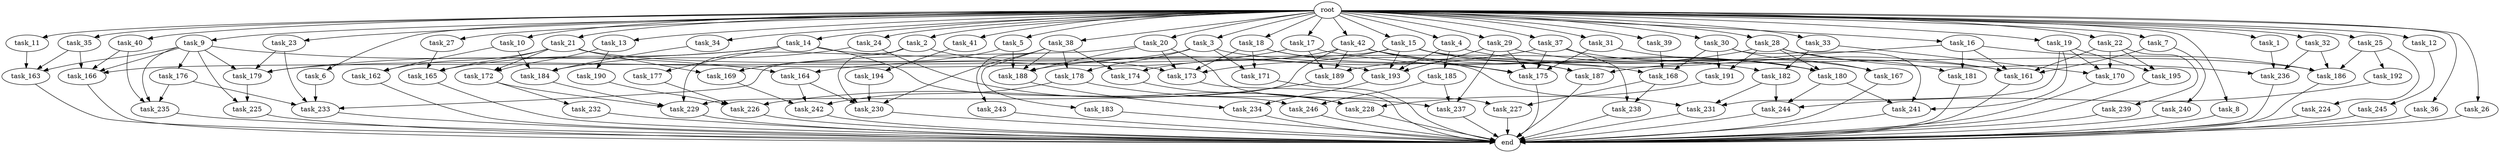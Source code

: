 digraph G {
  root [size="0.000000"];
  task_11 [size="1024.000000"];
  task_234 [size="1717986918400.000000"];
  task_239 [size="77309411328.000000"];
  task_233 [size="1219770712064.000000"];
  task_185 [size="309237645312.000000"];
  task_2 [size="1024.000000"];
  task_42 [size="1024.000000"];
  task_182 [size="1099511627776.000000"];
  task_21 [size="1024.000000"];
  task_164 [size="343597383680.000000"];
  task_23 [size="1024.000000"];
  task_35 [size="1024.000000"];
  task_162 [size="1073741824000.000000"];
  task_33 [size="1024.000000"];
  task_176 [size="309237645312.000000"];
  task_232 [size="77309411328.000000"];
  task_231 [size="1546188226560.000000"];
  task_14 [size="1024.000000"];
  task_178 [size="687194767360.000000"];
  task_3 [size="1024.000000"];
  task_236 [size="1073741824000.000000"];
  task_226 [size="2267742732288.000000"];
  task_225 [size="730144440320.000000"];
  task_187 [size="1692217114624.000000"];
  task_228 [size="463856467968.000000"];
  task_28 [size="1024.000000"];
  end [size="0.000000"];
  task_173 [size="1348619730944.000000"];
  task_230 [size="429496729600.000000"];
  task_22 [size="1024.000000"];
  task_165 [size="798863917056.000000"];
  task_242 [size="910533066752.000000"];
  task_5 [size="1024.000000"];
  task_30 [size="1024.000000"];
  task_179 [size="1958505086976.000000"];
  task_193 [size="1460288880640.000000"];
  task_224 [size="309237645312.000000"];
  task_183 [size="137438953472.000000"];
  task_9 [size="1024.000000"];
  task_244 [size="1391569403904.000000"];
  task_168 [size="1202590842880.000000"];
  task_27 [size="1024.000000"];
  task_238 [size="1168231104512.000000"];
  task_195 [size="936302870528.000000"];
  task_20 [size="1024.000000"];
  task_166 [size="1752346656768.000000"];
  task_37 [size="1024.000000"];
  task_245 [size="137438953472.000000"];
  task_194 [size="34359738368.000000"];
  task_169 [size="635655159808.000000"];
  task_246 [size="1099511627776.000000"];
  task_227 [size="523986010112.000000"];
  task_40 [size="1024.000000"];
  task_186 [size="2723009265664.000000"];
  task_163 [size="377957122048.000000"];
  task_172 [size="1073741824000.000000"];
  task_175 [size="1348619730944.000000"];
  task_188 [size="1632087572480.000000"];
  task_8 [size="1024.000000"];
  task_191 [size="171798691840.000000"];
  task_15 [size="1024.000000"];
  task_24 [size="1024.000000"];
  task_41 [size="1024.000000"];
  task_167 [size="893353197568.000000"];
  task_31 [size="1024.000000"];
  task_12 [size="1024.000000"];
  task_32 [size="1024.000000"];
  task_189 [size="309237645312.000000"];
  task_171 [size="687194767360.000000"];
  task_243 [size="137438953472.000000"];
  task_10 [size="1024.000000"];
  task_29 [size="1024.000000"];
  task_241 [size="1314259992576.000000"];
  task_1 [size="1024.000000"];
  task_34 [size="1024.000000"];
  task_192 [size="309237645312.000000"];
  task_4 [size="1024.000000"];
  task_13 [size="1024.000000"];
  task_36 [size="1024.000000"];
  task_170 [size="1486058684416.000000"];
  task_235 [size="1279900254208.000000"];
  task_16 [size="1024.000000"];
  task_181 [size="833223655424.000000"];
  task_39 [size="1024.000000"];
  task_177 [size="549755813888.000000"];
  task_18 [size="1024.000000"];
  task_26 [size="1024.000000"];
  task_180 [size="523986010112.000000"];
  task_25 [size="1024.000000"];
  task_19 [size="1024.000000"];
  task_229 [size="386547056640.000000"];
  task_161 [size="2327872274432.000000"];
  task_38 [size="1024.000000"];
  task_184 [size="1769526525952.000000"];
  task_17 [size="1024.000000"];
  task_190 [size="858993459200.000000"];
  task_237 [size="764504178688.000000"];
  task_240 [size="695784701952.000000"];
  task_6 [size="1024.000000"];
  task_7 [size="1024.000000"];
  task_174 [size="274877906944.000000"];

  root -> task_11 [size="1.000000"];
  root -> task_28 [size="1.000000"];
  root -> task_10 [size="1.000000"];
  root -> task_20 [size="1.000000"];
  root -> task_2 [size="1.000000"];
  root -> task_4 [size="1.000000"];
  root -> task_13 [size="1.000000"];
  root -> task_39 [size="1.000000"];
  root -> task_21 [size="1.000000"];
  root -> task_40 [size="1.000000"];
  root -> task_16 [size="1.000000"];
  root -> task_22 [size="1.000000"];
  root -> task_15 [size="1.000000"];
  root -> task_36 [size="1.000000"];
  root -> task_33 [size="1.000000"];
  root -> task_1 [size="1.000000"];
  root -> task_5 [size="1.000000"];
  root -> task_14 [size="1.000000"];
  root -> task_18 [size="1.000000"];
  root -> task_26 [size="1.000000"];
  root -> task_6 [size="1.000000"];
  root -> task_25 [size="1.000000"];
  root -> task_24 [size="1.000000"];
  root -> task_9 [size="1.000000"];
  root -> task_23 [size="1.000000"];
  root -> task_3 [size="1.000000"];
  root -> task_19 [size="1.000000"];
  root -> task_27 [size="1.000000"];
  root -> task_35 [size="1.000000"];
  root -> task_41 [size="1.000000"];
  root -> task_38 [size="1.000000"];
  root -> task_17 [size="1.000000"];
  root -> task_31 [size="1.000000"];
  root -> task_12 [size="1.000000"];
  root -> task_32 [size="1.000000"];
  root -> task_34 [size="1.000000"];
  root -> task_37 [size="1.000000"];
  root -> task_30 [size="1.000000"];
  root -> task_8 [size="1.000000"];
  root -> task_7 [size="1.000000"];
  root -> task_42 [size="1.000000"];
  root -> task_29 [size="1.000000"];
  task_11 -> task_163 [size="33554432.000000"];
  task_234 -> end [size="1.000000"];
  task_239 -> end [size="1.000000"];
  task_233 -> end [size="1.000000"];
  task_185 -> task_237 [size="536870912.000000"];
  task_185 -> task_246 [size="536870912.000000"];
  task_2 -> task_229 [size="134217728.000000"];
  task_2 -> task_173 [size="134217728.000000"];
  task_2 -> task_230 [size="134217728.000000"];
  task_42 -> task_180 [size="134217728.000000"];
  task_42 -> task_174 [size="134217728.000000"];
  task_42 -> task_189 [size="134217728.000000"];
  task_42 -> task_229 [size="134217728.000000"];
  task_42 -> task_175 [size="134217728.000000"];
  task_42 -> task_187 [size="134217728.000000"];
  task_182 -> task_244 [size="536870912.000000"];
  task_182 -> task_231 [size="536870912.000000"];
  task_21 -> task_172 [size="209715200.000000"];
  task_21 -> task_193 [size="209715200.000000"];
  task_21 -> task_169 [size="209715200.000000"];
  task_21 -> task_162 [size="209715200.000000"];
  task_21 -> task_165 [size="209715200.000000"];
  task_164 -> task_242 [size="75497472.000000"];
  task_164 -> task_230 [size="75497472.000000"];
  task_23 -> task_179 [size="536870912.000000"];
  task_23 -> task_233 [size="536870912.000000"];
  task_35 -> task_163 [size="33554432.000000"];
  task_35 -> task_166 [size="33554432.000000"];
  task_162 -> end [size="1.000000"];
  task_33 -> task_170 [size="536870912.000000"];
  task_33 -> task_182 [size="536870912.000000"];
  task_176 -> task_235 [size="411041792.000000"];
  task_176 -> task_233 [size="411041792.000000"];
  task_232 -> end [size="1.000000"];
  task_231 -> end [size="1.000000"];
  task_14 -> task_179 [size="536870912.000000"];
  task_14 -> task_165 [size="536870912.000000"];
  task_14 -> task_177 [size="536870912.000000"];
  task_14 -> task_246 [size="536870912.000000"];
  task_14 -> task_182 [size="536870912.000000"];
  task_178 -> task_242 [size="134217728.000000"];
  task_178 -> task_237 [size="134217728.000000"];
  task_3 -> task_179 [size="536870912.000000"];
  task_3 -> task_161 [size="536870912.000000"];
  task_3 -> task_171 [size="536870912.000000"];
  task_3 -> task_178 [size="536870912.000000"];
  task_236 -> end [size="1.000000"];
  task_226 -> end [size="1.000000"];
  task_225 -> end [size="1.000000"];
  task_187 -> end [size="1.000000"];
  task_228 -> end [size="1.000000"];
  task_28 -> task_191 [size="134217728.000000"];
  task_28 -> task_180 [size="134217728.000000"];
  task_28 -> task_181 [size="134217728.000000"];
  task_28 -> task_236 [size="134217728.000000"];
  task_28 -> task_189 [size="134217728.000000"];
  task_173 -> end [size="1.000000"];
  task_230 -> end [size="1.000000"];
  task_22 -> task_161 [size="75497472.000000"];
  task_22 -> task_239 [size="75497472.000000"];
  task_22 -> task_195 [size="75497472.000000"];
  task_22 -> task_170 [size="75497472.000000"];
  task_165 -> end [size="1.000000"];
  task_242 -> end [size="1.000000"];
  task_5 -> task_169 [size="411041792.000000"];
  task_5 -> task_188 [size="411041792.000000"];
  task_30 -> task_191 [size="33554432.000000"];
  task_30 -> task_241 [size="33554432.000000"];
  task_30 -> task_168 [size="33554432.000000"];
  task_30 -> task_167 [size="33554432.000000"];
  task_179 -> task_225 [size="411041792.000000"];
  task_193 -> task_234 [size="838860800.000000"];
  task_224 -> end [size="1.000000"];
  task_183 -> end [size="1.000000"];
  task_9 -> task_164 [size="301989888.000000"];
  task_9 -> task_179 [size="301989888.000000"];
  task_9 -> task_166 [size="301989888.000000"];
  task_9 -> task_225 [size="301989888.000000"];
  task_9 -> task_176 [size="301989888.000000"];
  task_9 -> task_163 [size="301989888.000000"];
  task_9 -> task_235 [size="301989888.000000"];
  task_244 -> end [size="1.000000"];
  task_168 -> task_227 [size="301989888.000000"];
  task_168 -> task_238 [size="301989888.000000"];
  task_27 -> task_165 [size="33554432.000000"];
  task_238 -> end [size="1.000000"];
  task_195 -> end [size="1.000000"];
  task_20 -> task_227 [size="209715200.000000"];
  task_20 -> task_173 [size="209715200.000000"];
  task_20 -> task_188 [size="209715200.000000"];
  task_20 -> task_233 [size="209715200.000000"];
  task_166 -> end [size="1.000000"];
  task_37 -> task_175 [size="838860800.000000"];
  task_37 -> task_238 [size="838860800.000000"];
  task_37 -> task_188 [size="838860800.000000"];
  task_37 -> task_167 [size="838860800.000000"];
  task_245 -> end [size="1.000000"];
  task_194 -> task_230 [size="75497472.000000"];
  task_169 -> task_242 [size="679477248.000000"];
  task_246 -> end [size="1.000000"];
  task_227 -> end [size="1.000000"];
  task_40 -> task_235 [size="536870912.000000"];
  task_40 -> task_166 [size="536870912.000000"];
  task_186 -> end [size="1.000000"];
  task_163 -> end [size="1.000000"];
  task_172 -> task_229 [size="75497472.000000"];
  task_172 -> task_232 [size="75497472.000000"];
  task_175 -> end [size="1.000000"];
  task_188 -> task_234 [size="838860800.000000"];
  task_8 -> end [size="1.000000"];
  task_191 -> task_228 [size="209715200.000000"];
  task_15 -> task_186 [size="838860800.000000"];
  task_15 -> task_173 [size="838860800.000000"];
  task_15 -> task_166 [size="838860800.000000"];
  task_15 -> task_168 [size="838860800.000000"];
  task_15 -> task_187 [size="838860800.000000"];
  task_15 -> task_193 [size="838860800.000000"];
  task_24 -> task_228 [size="209715200.000000"];
  task_24 -> task_184 [size="209715200.000000"];
  task_41 -> task_194 [size="33554432.000000"];
  task_167 -> end [size="1.000000"];
  task_31 -> task_175 [size="134217728.000000"];
  task_31 -> task_180 [size="134217728.000000"];
  task_12 -> task_245 [size="134217728.000000"];
  task_32 -> task_186 [size="838860800.000000"];
  task_32 -> task_236 [size="838860800.000000"];
  task_189 -> task_226 [size="536870912.000000"];
  task_171 -> end [size="1.000000"];
  task_243 -> end [size="1.000000"];
  task_10 -> task_162 [size="838860800.000000"];
  task_10 -> task_184 [size="838860800.000000"];
  task_29 -> task_193 [size="75497472.000000"];
  task_29 -> task_175 [size="75497472.000000"];
  task_29 -> task_180 [size="75497472.000000"];
  task_29 -> task_237 [size="75497472.000000"];
  task_241 -> end [size="1.000000"];
  task_1 -> task_236 [size="75497472.000000"];
  task_34 -> task_184 [size="679477248.000000"];
  task_192 -> task_244 [size="411041792.000000"];
  task_4 -> task_193 [size="301989888.000000"];
  task_4 -> task_161 [size="301989888.000000"];
  task_4 -> task_185 [size="301989888.000000"];
  task_13 -> task_172 [size="838860800.000000"];
  task_13 -> task_190 [size="838860800.000000"];
  task_36 -> end [size="1.000000"];
  task_170 -> end [size="1.000000"];
  task_235 -> end [size="1.000000"];
  task_16 -> task_186 [size="679477248.000000"];
  task_16 -> task_161 [size="679477248.000000"];
  task_16 -> task_181 [size="679477248.000000"];
  task_16 -> task_187 [size="679477248.000000"];
  task_181 -> end [size="1.000000"];
  task_39 -> task_168 [size="301989888.000000"];
  task_177 -> task_226 [size="838860800.000000"];
  task_18 -> task_173 [size="134217728.000000"];
  task_18 -> task_171 [size="134217728.000000"];
  task_18 -> task_231 [size="134217728.000000"];
  task_18 -> task_175 [size="134217728.000000"];
  task_26 -> end [size="1.000000"];
  task_180 -> task_241 [size="411041792.000000"];
  task_180 -> task_244 [size="411041792.000000"];
  task_25 -> task_186 [size="301989888.000000"];
  task_25 -> task_224 [size="301989888.000000"];
  task_25 -> task_192 [size="301989888.000000"];
  task_19 -> task_241 [size="838860800.000000"];
  task_19 -> task_195 [size="838860800.000000"];
  task_19 -> task_231 [size="838860800.000000"];
  task_19 -> task_170 [size="838860800.000000"];
  task_229 -> end [size="1.000000"];
  task_161 -> end [size="1.000000"];
  task_38 -> task_243 [size="134217728.000000"];
  task_38 -> task_183 [size="134217728.000000"];
  task_38 -> task_174 [size="134217728.000000"];
  task_38 -> task_178 [size="134217728.000000"];
  task_38 -> task_188 [size="134217728.000000"];
  task_38 -> task_230 [size="134217728.000000"];
  task_184 -> task_229 [size="33554432.000000"];
  task_17 -> task_164 [size="33554432.000000"];
  task_17 -> task_180 [size="33554432.000000"];
  task_17 -> task_189 [size="33554432.000000"];
  task_190 -> task_226 [size="838860800.000000"];
  task_237 -> end [size="1.000000"];
  task_240 -> end [size="1.000000"];
  task_6 -> task_233 [size="33554432.000000"];
  task_7 -> task_161 [size="679477248.000000"];
  task_7 -> task_240 [size="679477248.000000"];
  task_174 -> task_228 [size="33554432.000000"];
}
